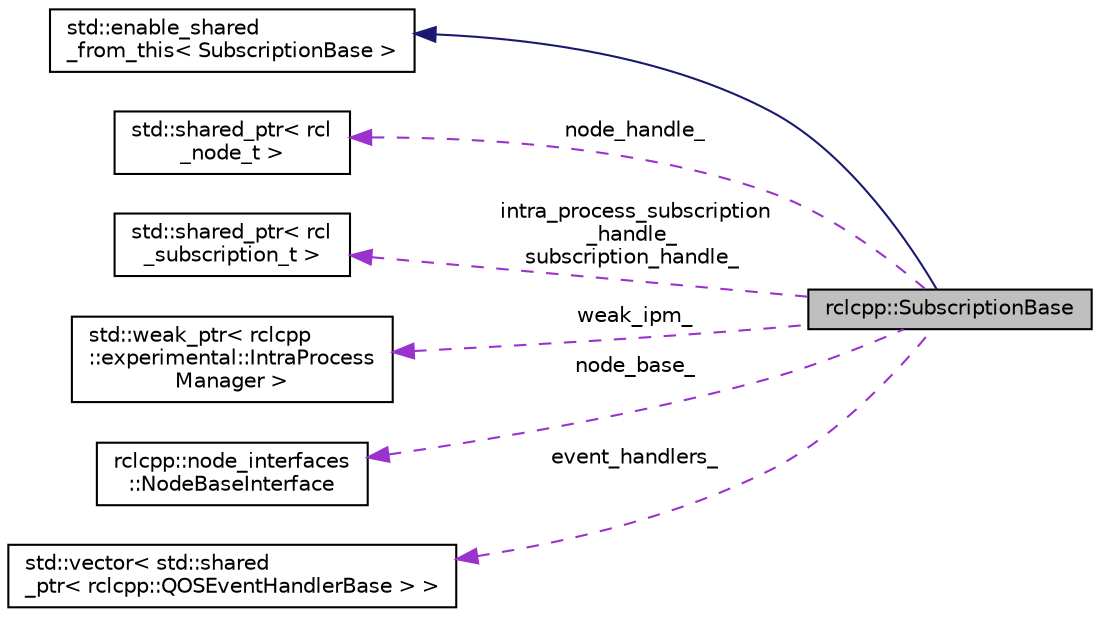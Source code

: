 digraph "rclcpp::SubscriptionBase"
{
  edge [fontname="Helvetica",fontsize="10",labelfontname="Helvetica",labelfontsize="10"];
  node [fontname="Helvetica",fontsize="10",shape=record];
  rankdir="LR";
  Node3 [label="rclcpp::SubscriptionBase",height=0.2,width=0.4,color="black", fillcolor="grey75", style="filled", fontcolor="black"];
  Node4 -> Node3 [dir="back",color="midnightblue",fontsize="10",style="solid",fontname="Helvetica"];
  Node4 [label="std::enable_shared\l_from_this\< SubscriptionBase \>",height=0.2,width=0.4,color="black", fillcolor="white", style="filled",URL="/tmp/tmp.Txb212H7Lz/doxygen_tag_files/cppreference-doxygen-web.tag.xml$cpp/memory/enable_shared_from_this.html"];
  Node5 -> Node3 [dir="back",color="darkorchid3",fontsize="10",style="dashed",label=" node_handle_" ,fontname="Helvetica"];
  Node5 [label="std::shared_ptr\< rcl\l_node_t \>",height=0.2,width=0.4,color="black", fillcolor="white", style="filled",URL="/tmp/tmp.Txb212H7Lz/doxygen_tag_files/cppreference-doxygen-web.tag.xml$cpp/memory/shared_ptr.html"];
  Node6 -> Node3 [dir="back",color="darkorchid3",fontsize="10",style="dashed",label=" intra_process_subscription\l_handle_\nsubscription_handle_" ,fontname="Helvetica"];
  Node6 [label="std::shared_ptr\< rcl\l_subscription_t \>",height=0.2,width=0.4,color="black", fillcolor="white", style="filled",URL="/tmp/tmp.Txb212H7Lz/doxygen_tag_files/cppreference-doxygen-web.tag.xml$cpp/memory/shared_ptr.html"];
  Node7 -> Node3 [dir="back",color="darkorchid3",fontsize="10",style="dashed",label=" weak_ipm_" ,fontname="Helvetica"];
  Node7 [label="std::weak_ptr\< rclcpp\l::experimental::IntraProcess\lManager \>",height=0.2,width=0.4,color="black", fillcolor="white", style="filled",URL="/tmp/tmp.Txb212H7Lz/doxygen_tag_files/cppreference-doxygen-web.tag.xml$cpp/memory/weak_ptr.html"];
  Node8 -> Node3 [dir="back",color="darkorchid3",fontsize="10",style="dashed",label=" node_base_" ,fontname="Helvetica"];
  Node8 [label="rclcpp::node_interfaces\l::NodeBaseInterface",height=0.2,width=0.4,color="black", fillcolor="white", style="filled",URL="$classrclcpp_1_1node__interfaces_1_1NodeBaseInterface.html",tooltip="Pure virtual interface class for the NodeBase part of the Node API. "];
  Node9 -> Node3 [dir="back",color="darkorchid3",fontsize="10",style="dashed",label=" event_handlers_" ,fontname="Helvetica"];
  Node9 [label="std::vector\< std::shared\l_ptr\< rclcpp::QOSEventHandlerBase \> \>",height=0.2,width=0.4,color="black", fillcolor="white", style="filled",URL="/tmp/tmp.Txb212H7Lz/doxygen_tag_files/cppreference-doxygen-web.tag.xml$cpp/container/vector.html"];
}
